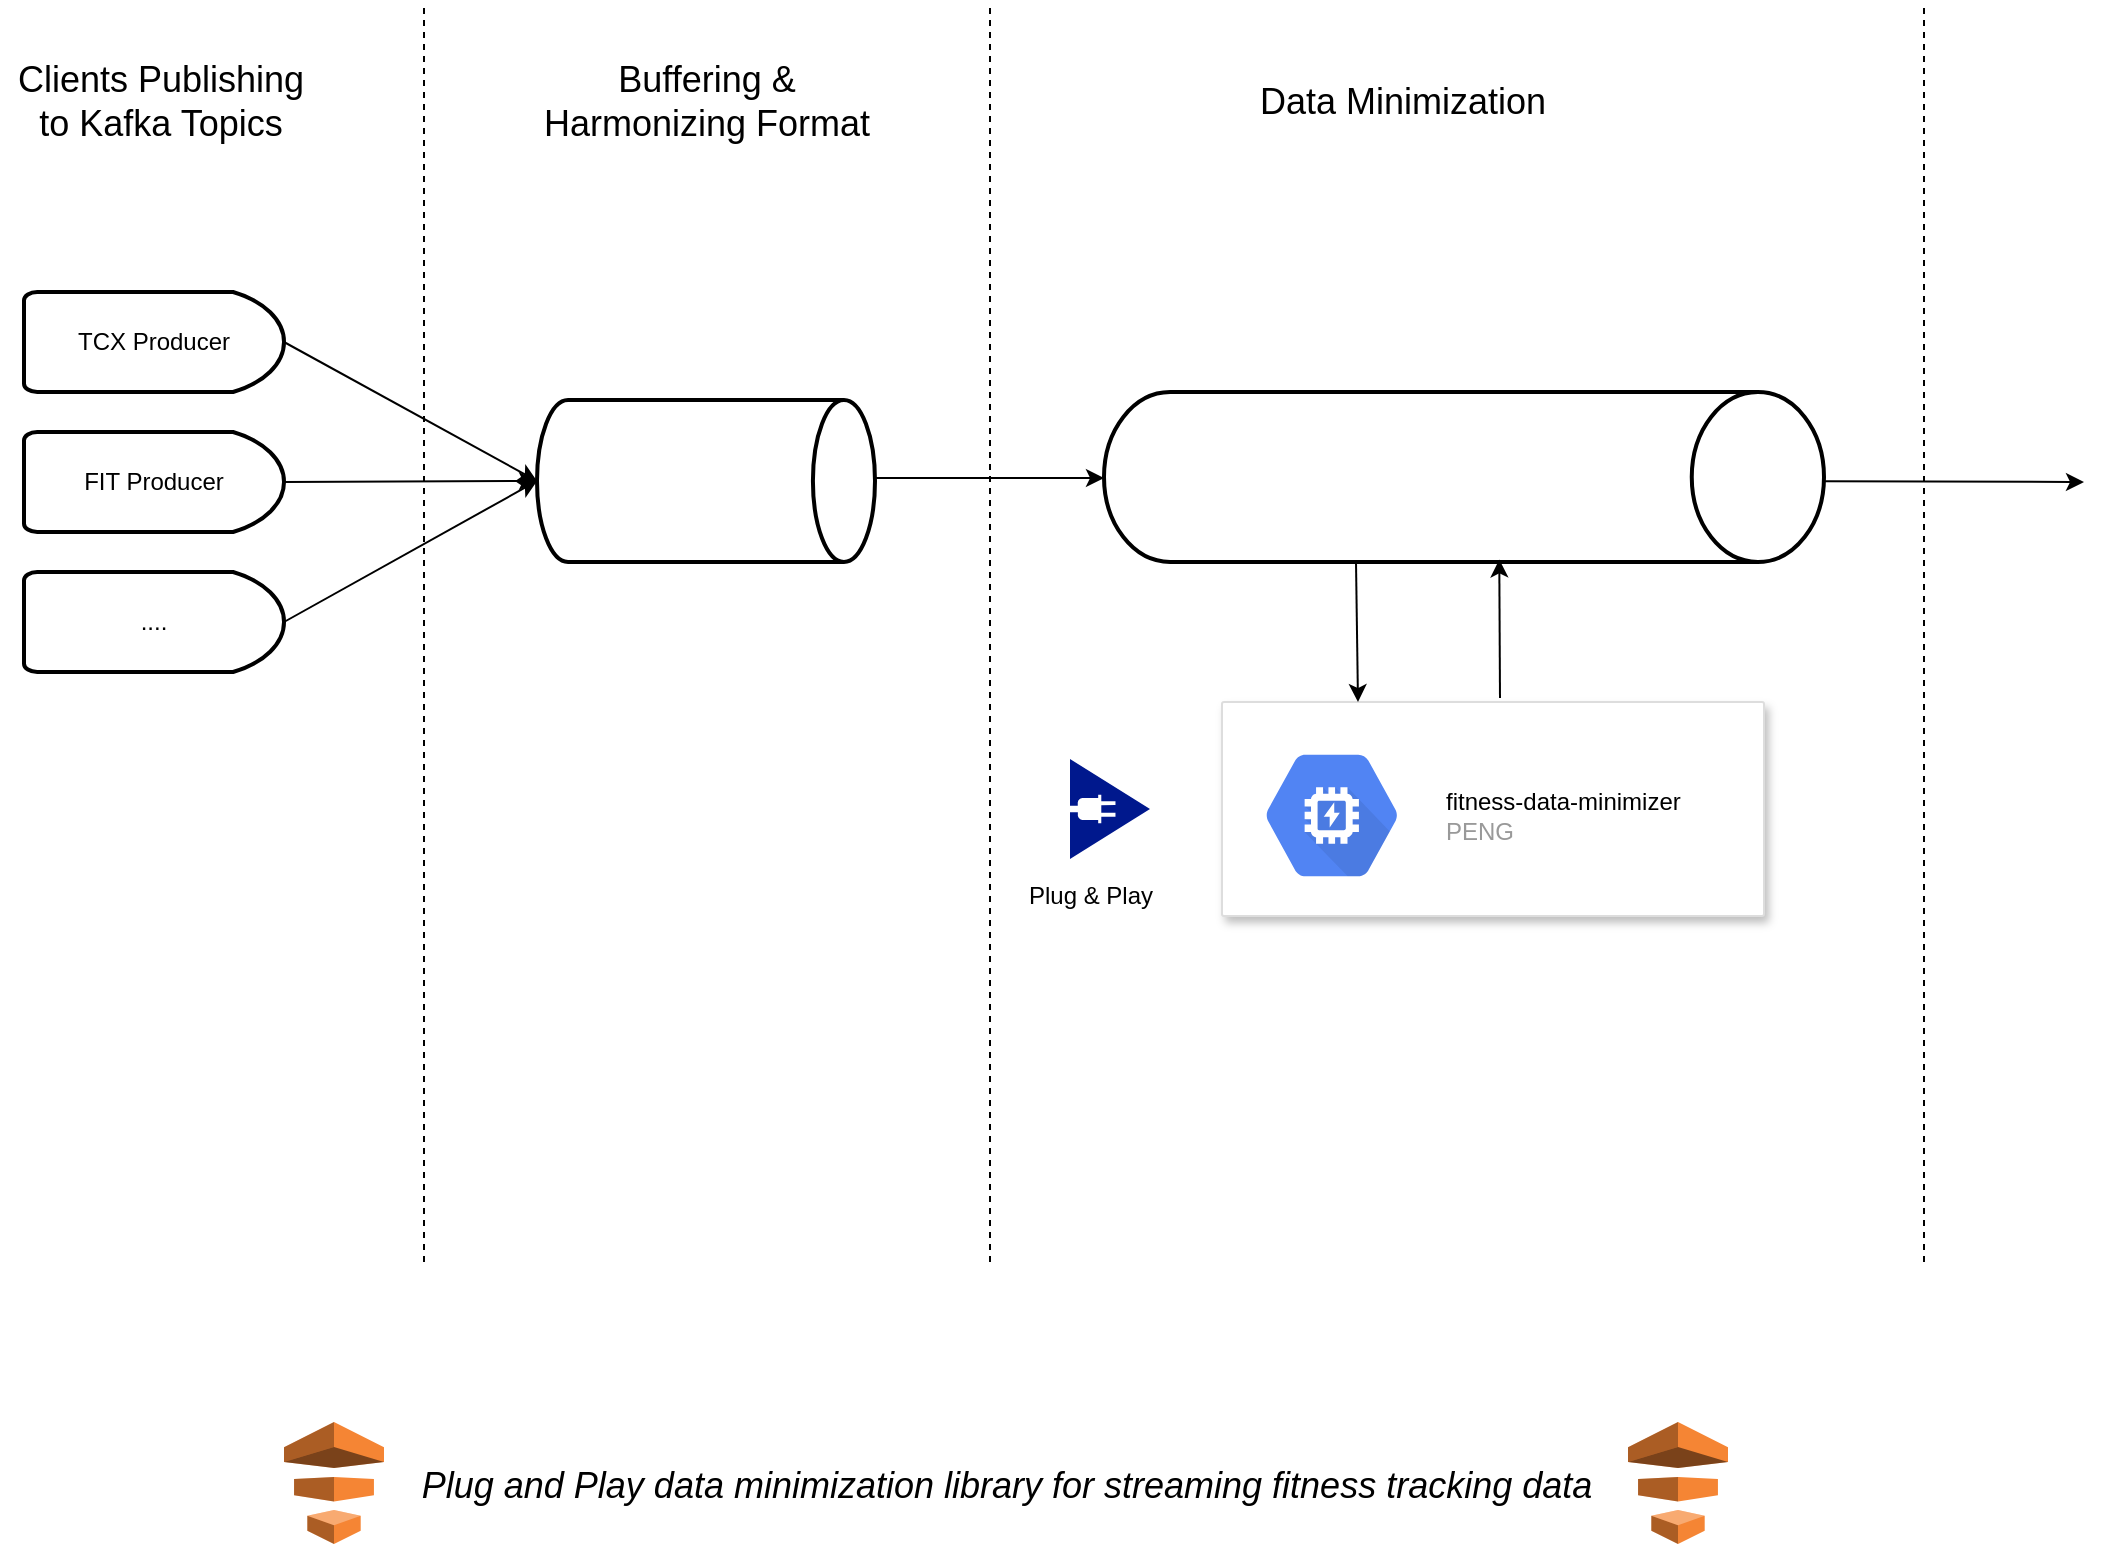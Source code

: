 <mxfile version="13.1.8" type="github"><diagram name="Page-1" id="c7488fd3-1785-93aa-aadb-54a6760d102a"><mxGraphModel dx="1932" dy="1036" grid="1" gridSize="10" guides="1" tooltips="1" connect="1" arrows="1" fold="1" page="1" pageScale="1" pageWidth="1100" pageHeight="850" background="#ffffff" math="0" shadow="0"><root><mxCell id="0"/><mxCell id="1" parent="0"/><mxCell id="yp1HSYgqUd4_UkyfRwBs-7" value="" style="strokeWidth=2;html=1;shape=mxgraph.flowchart.direct_data;whiteSpace=wrap;" vertex="1" parent="1"><mxGeometry x="581" y="235" width="360" height="85" as="geometry"/></mxCell><mxCell id="yp1HSYgqUd4_UkyfRwBs-8" value="" style="strokeWidth=2;html=1;shape=mxgraph.flowchart.direct_data;whiteSpace=wrap;" vertex="1" parent="1"><mxGeometry x="297.5" y="239" width="169" height="81" as="geometry"/></mxCell><mxCell id="yp1HSYgqUd4_UkyfRwBs-10" value="TCX Producer" style="strokeWidth=2;html=1;shape=mxgraph.flowchart.delay;whiteSpace=wrap;" vertex="1" parent="1"><mxGeometry x="41" y="185" width="130" height="50" as="geometry"/></mxCell><mxCell id="yp1HSYgqUd4_UkyfRwBs-11" value="FIT Producer" style="strokeWidth=2;html=1;shape=mxgraph.flowchart.delay;whiteSpace=wrap;" vertex="1" parent="1"><mxGeometry x="41" y="255" width="130" height="50" as="geometry"/></mxCell><mxCell id="yp1HSYgqUd4_UkyfRwBs-12" value="...." style="strokeWidth=2;html=1;shape=mxgraph.flowchart.delay;whiteSpace=wrap;" vertex="1" parent="1"><mxGeometry x="41" y="325" width="130" height="50" as="geometry"/></mxCell><mxCell id="yp1HSYgqUd4_UkyfRwBs-15" value="" style="shape=image;verticalLabelPosition=bottom;labelBackgroundColor=#ffffff;verticalAlign=top;aspect=fixed;imageAspect=0;image=https://upload.wikimedia.org/wikipedia/commons/0/0a/Apache_kafka-icon.svg;" vertex="1" parent="1"><mxGeometry x="357" y="254.5" width="50" height="50" as="geometry"/></mxCell><mxCell id="yp1HSYgqUd4_UkyfRwBs-20" value="" style="shape=image;imageAspect=0;aspect=fixed;verticalLabelPosition=bottom;verticalAlign=top;image=https://upload.wikimedia.org/wikipedia/commons/f/f3/Apache_Spark_logo.svg;" vertex="1" parent="1"><mxGeometry x="681" y="239" width="134.45" height="70" as="geometry"/></mxCell><mxCell id="yp1HSYgqUd4_UkyfRwBs-21" value="" style="endArrow=none;dashed=1;html=1;" edge="1" parent="1"><mxGeometry width="50" height="50" relative="1" as="geometry"><mxPoint x="524" y="670" as="sourcePoint"/><mxPoint x="524" y="40" as="targetPoint"/></mxGeometry></mxCell><mxCell id="yp1HSYgqUd4_UkyfRwBs-22" value="" style="endArrow=none;dashed=1;html=1;" edge="1" parent="1"><mxGeometry width="50" height="50" relative="1" as="geometry"><mxPoint x="241" y="670" as="sourcePoint"/><mxPoint x="241" y="40" as="targetPoint"/></mxGeometry></mxCell><mxCell id="yp1HSYgqUd4_UkyfRwBs-23" value="&lt;font style=&quot;font-size: 18px&quot;&gt;Clients Publishing &lt;br&gt;to Kafka Topics&lt;/font&gt;" style="text;html=1;align=center;verticalAlign=middle;resizable=0;points=[];autosize=1;" vertex="1" parent="1"><mxGeometry x="29" y="70" width="160" height="40" as="geometry"/></mxCell><mxCell id="yp1HSYgqUd4_UkyfRwBs-24" value="&lt;span style=&quot;font-size: 18px&quot;&gt;Buffering &amp;amp; &lt;br&gt;Harmonizing Format&lt;/span&gt;" style="text;html=1;align=center;verticalAlign=middle;resizable=0;points=[];autosize=1;" vertex="1" parent="1"><mxGeometry x="292" y="70" width="180" height="40" as="geometry"/></mxCell><mxCell id="yp1HSYgqUd4_UkyfRwBs-25" value="&lt;span style=&quot;font-size: 18px&quot;&gt;Data Minimization&lt;/span&gt;" style="text;html=1;align=center;verticalAlign=middle;resizable=0;points=[];autosize=1;" vertex="1" parent="1"><mxGeometry x="650" y="80" width="160" height="20" as="geometry"/></mxCell><mxCell id="yp1HSYgqUd4_UkyfRwBs-27" value="" style="endArrow=classic;html=1;exitX=1;exitY=0.5;exitDx=0;exitDy=0;exitPerimeter=0;entryX=0;entryY=0.5;entryDx=0;entryDy=0;entryPerimeter=0;" edge="1" parent="1" source="yp1HSYgqUd4_UkyfRwBs-10" target="yp1HSYgqUd4_UkyfRwBs-8"><mxGeometry width="50" height="50" relative="1" as="geometry"><mxPoint x="381" y="330" as="sourcePoint"/><mxPoint x="431" y="280" as="targetPoint"/></mxGeometry></mxCell><mxCell id="yp1HSYgqUd4_UkyfRwBs-29" value="" style="endArrow=classic;html=1;exitX=1;exitY=0.5;exitDx=0;exitDy=0;exitPerimeter=0;entryX=0;entryY=0.5;entryDx=0;entryDy=0;entryPerimeter=0;" edge="1" parent="1" source="yp1HSYgqUd4_UkyfRwBs-11" target="yp1HSYgqUd4_UkyfRwBs-8"><mxGeometry width="50" height="50" relative="1" as="geometry"><mxPoint x="181" y="220" as="sourcePoint"/><mxPoint x="321" y="285" as="targetPoint"/></mxGeometry></mxCell><mxCell id="yp1HSYgqUd4_UkyfRwBs-30" value="" style="endArrow=classic;html=1;exitX=1;exitY=0.5;exitDx=0;exitDy=0;exitPerimeter=0;entryX=0;entryY=0.5;entryDx=0;entryDy=0;entryPerimeter=0;" edge="1" parent="1" source="yp1HSYgqUd4_UkyfRwBs-12" target="yp1HSYgqUd4_UkyfRwBs-8"><mxGeometry width="50" height="50" relative="1" as="geometry"><mxPoint x="181" y="290" as="sourcePoint"/><mxPoint x="316.94" y="285.35" as="targetPoint"/></mxGeometry></mxCell><mxCell id="yp1HSYgqUd4_UkyfRwBs-31" value="" style="strokeColor=#dddddd;shadow=1;strokeWidth=1;rounded=1;absoluteArcSize=1;arcSize=2;" vertex="1" parent="1"><mxGeometry x="640" y="390" width="271" height="107" as="geometry"/></mxCell><mxCell id="yp1HSYgqUd4_UkyfRwBs-32" value="&lt;font color=&quot;#000000&quot;&gt;fitness-data-minimizer&lt;/font&gt;&lt;br&gt;PENG" style="dashed=0;connectable=0;html=1;fillColor=#5184F3;strokeColor=none;shape=mxgraph.gcp2.hexIcon;prIcon=gpu;part=1;labelPosition=right;verticalLabelPosition=middle;align=left;verticalAlign=middle;spacingLeft=5;fontColor=#999999;fontSize=12;" vertex="1" parent="yp1HSYgqUd4_UkyfRwBs-31"><mxGeometry y="0.5" width="100" height="89.5" relative="1" as="geometry"><mxPoint x="5" y="-41.5" as="offset"/></mxGeometry></mxCell><mxCell id="yp1HSYgqUd4_UkyfRwBs-35" value="" style="aspect=fixed;pointerEvents=1;shadow=0;dashed=0;html=1;strokeColor=none;labelPosition=center;verticalLabelPosition=bottom;verticalAlign=top;align=center;fillColor=#00188D;shape=mxgraph.mscae.enterprise.plug_and_play" vertex="1" parent="1"><mxGeometry x="564" y="418.5" width="40" height="50" as="geometry"/></mxCell><mxCell id="yp1HSYgqUd4_UkyfRwBs-39" value="Plug &amp;amp; Play" style="text;html=1;align=center;verticalAlign=middle;resizable=0;points=[];autosize=1;" vertex="1" parent="1"><mxGeometry x="534" y="477" width="80" height="20" as="geometry"/></mxCell><mxCell id="yp1HSYgqUd4_UkyfRwBs-40" value="" style="endArrow=classic;html=1;exitX=0.35;exitY=1;exitDx=0;exitDy=0;exitPerimeter=0;" edge="1" parent="1" source="yp1HSYgqUd4_UkyfRwBs-7"><mxGeometry width="50" height="50" relative="1" as="geometry"><mxPoint x="701" y="322" as="sourcePoint"/><mxPoint x="708" y="390" as="targetPoint"/></mxGeometry></mxCell><mxCell id="yp1HSYgqUd4_UkyfRwBs-41" value="" style="endArrow=classic;html=1;entryX=0.549;entryY=0.985;entryDx=0;entryDy=0;entryPerimeter=0;" edge="1" parent="1" target="yp1HSYgqUd4_UkyfRwBs-7"><mxGeometry width="50" height="50" relative="1" as="geometry"><mxPoint x="779" y="388" as="sourcePoint"/><mxPoint x="717.75" y="400" as="targetPoint"/></mxGeometry></mxCell><mxCell id="yp1HSYgqUd4_UkyfRwBs-43" value="" style="endArrow=classic;html=1;" edge="1" parent="1"><mxGeometry width="50" height="50" relative="1" as="geometry"><mxPoint x="467" y="278" as="sourcePoint"/><mxPoint x="581" y="278" as="targetPoint"/></mxGeometry></mxCell><mxCell id="yp1HSYgqUd4_UkyfRwBs-44" value="" style="endArrow=none;dashed=1;html=1;" edge="1" parent="1"><mxGeometry width="50" height="50" relative="1" as="geometry"><mxPoint x="991" y="670" as="sourcePoint"/><mxPoint x="991" y="40" as="targetPoint"/></mxGeometry></mxCell><mxCell id="yp1HSYgqUd4_UkyfRwBs-45" value="" style="endArrow=classic;html=1;" edge="1" parent="1"><mxGeometry width="50" height="50" relative="1" as="geometry"><mxPoint x="941" y="279.6" as="sourcePoint"/><mxPoint x="1071" y="280" as="targetPoint"/></mxGeometry></mxCell><mxCell id="yp1HSYgqUd4_UkyfRwBs-46" value="" style="outlineConnect=0;dashed=0;verticalLabelPosition=bottom;verticalAlign=top;align=center;html=1;shape=mxgraph.aws3.data_pipeline;fillColor=#F58534;gradientColor=none;" vertex="1" parent="1"><mxGeometry x="171" y="750" width="50" height="61" as="geometry"/></mxCell><mxCell id="yp1HSYgqUd4_UkyfRwBs-47" value="&lt;div&gt;&lt;font style=&quot;font-size: 18px&quot;&gt;&lt;i&gt;Plug and Play data minimization library for streaming fitness tracking data&lt;/i&gt;&lt;/font&gt;&lt;/div&gt;" style="text;html=1;align=center;verticalAlign=middle;resizable=0;points=[];autosize=1;" vertex="1" parent="1"><mxGeometry x="232" y="771.5" width="600" height="20" as="geometry"/></mxCell><mxCell id="yp1HSYgqUd4_UkyfRwBs-48" value="" style="outlineConnect=0;dashed=0;verticalLabelPosition=bottom;verticalAlign=top;align=center;html=1;shape=mxgraph.aws3.data_pipeline;fillColor=#F58534;gradientColor=none;" vertex="1" parent="1"><mxGeometry x="843" y="750" width="50" height="61" as="geometry"/></mxCell></root></mxGraphModel></diagram></mxfile>